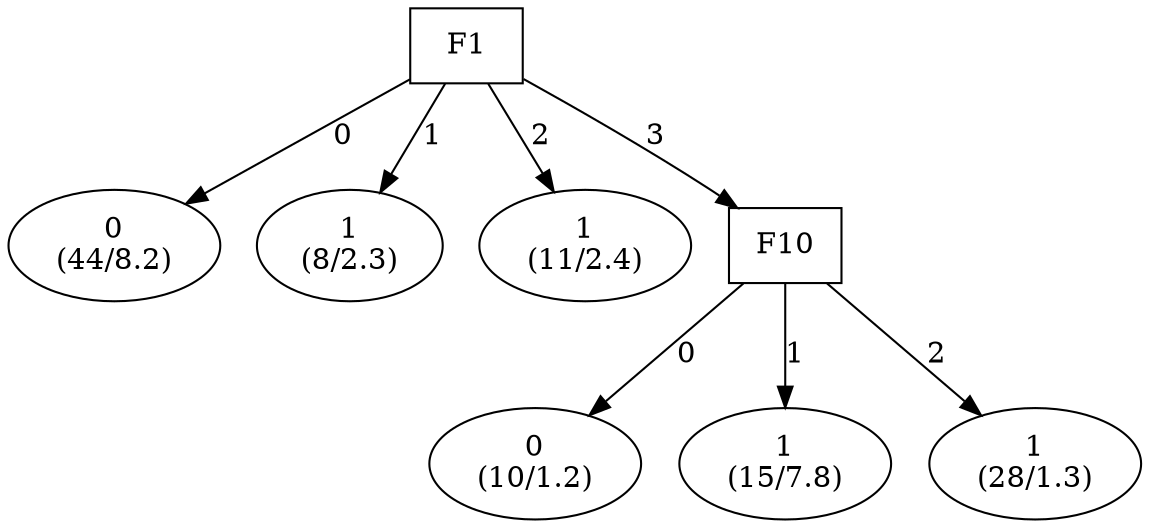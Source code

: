 digraph YaDT {
n0 [ shape=box, label="F1\n"]
n0 -> n1 [label="0"]
n1 [ shape=ellipse, label="0\n(44/8.2)"]
n0 -> n2 [label="1"]
n2 [ shape=ellipse, label="1\n(8/2.3)"]
n0 -> n3 [label="2"]
n3 [ shape=ellipse, label="1\n(11/2.4)"]
n0 -> n4 [label="3"]
n4 [ shape=box, label="F10\n"]
n4 -> n5 [label="0"]
n5 [ shape=ellipse, label="0\n(10/1.2)"]
n4 -> n6 [label="1"]
n6 [ shape=ellipse, label="1\n(15/7.8)"]
n4 -> n7 [label="2"]
n7 [ shape=ellipse, label="1\n(28/1.3)"]
}
